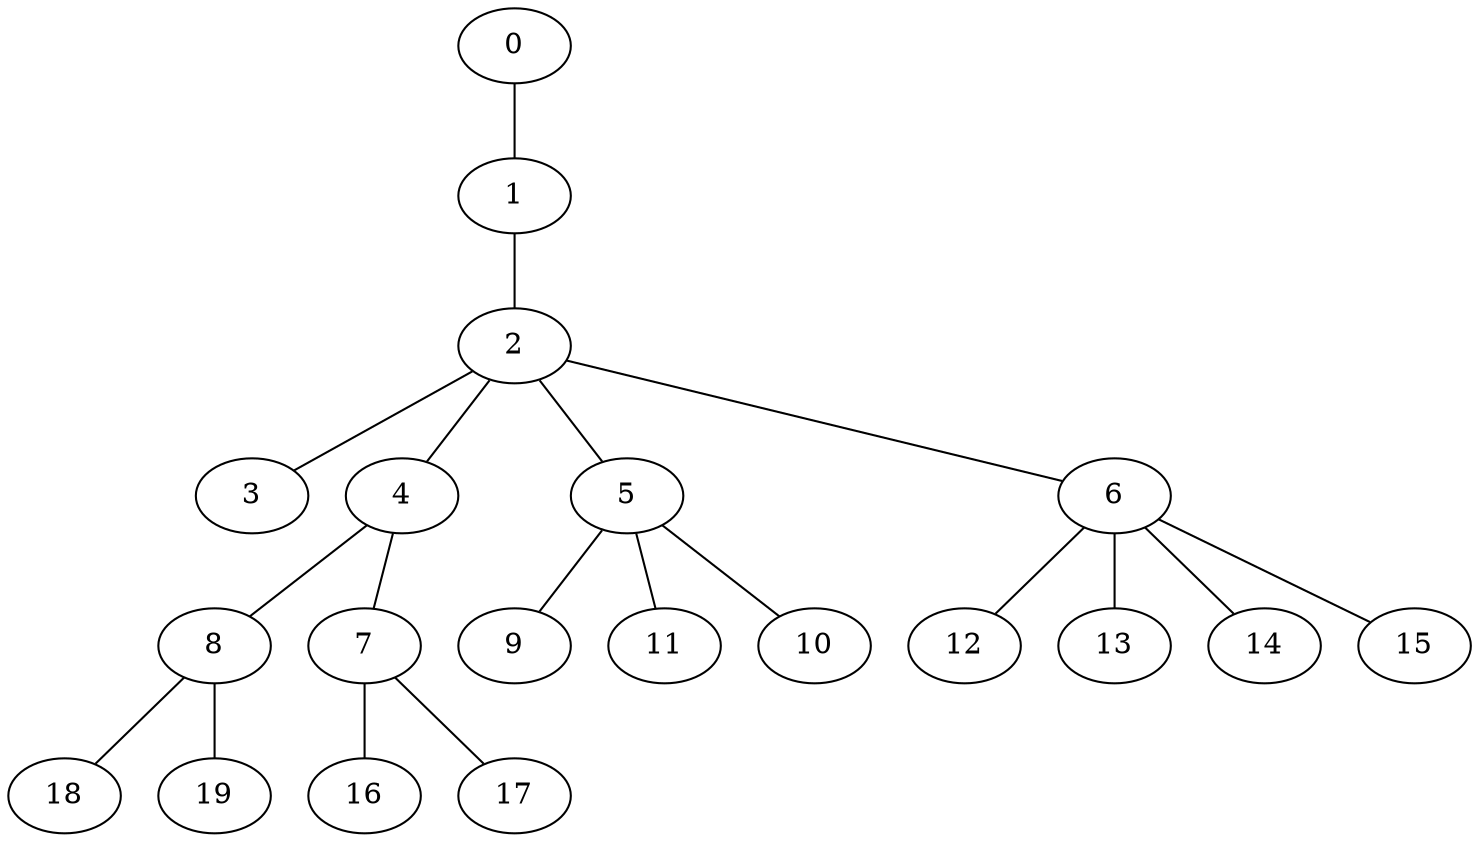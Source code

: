 
graph graphname {
    0 -- 1
1 -- 2
2 -- 3
2 -- 4
2 -- 5
2 -- 6
4 -- 8
4 -- 7
5 -- 9
5 -- 11
5 -- 10
6 -- 12
6 -- 13
6 -- 14
6 -- 15
7 -- 16
7 -- 17
8 -- 18
8 -- 19

}
